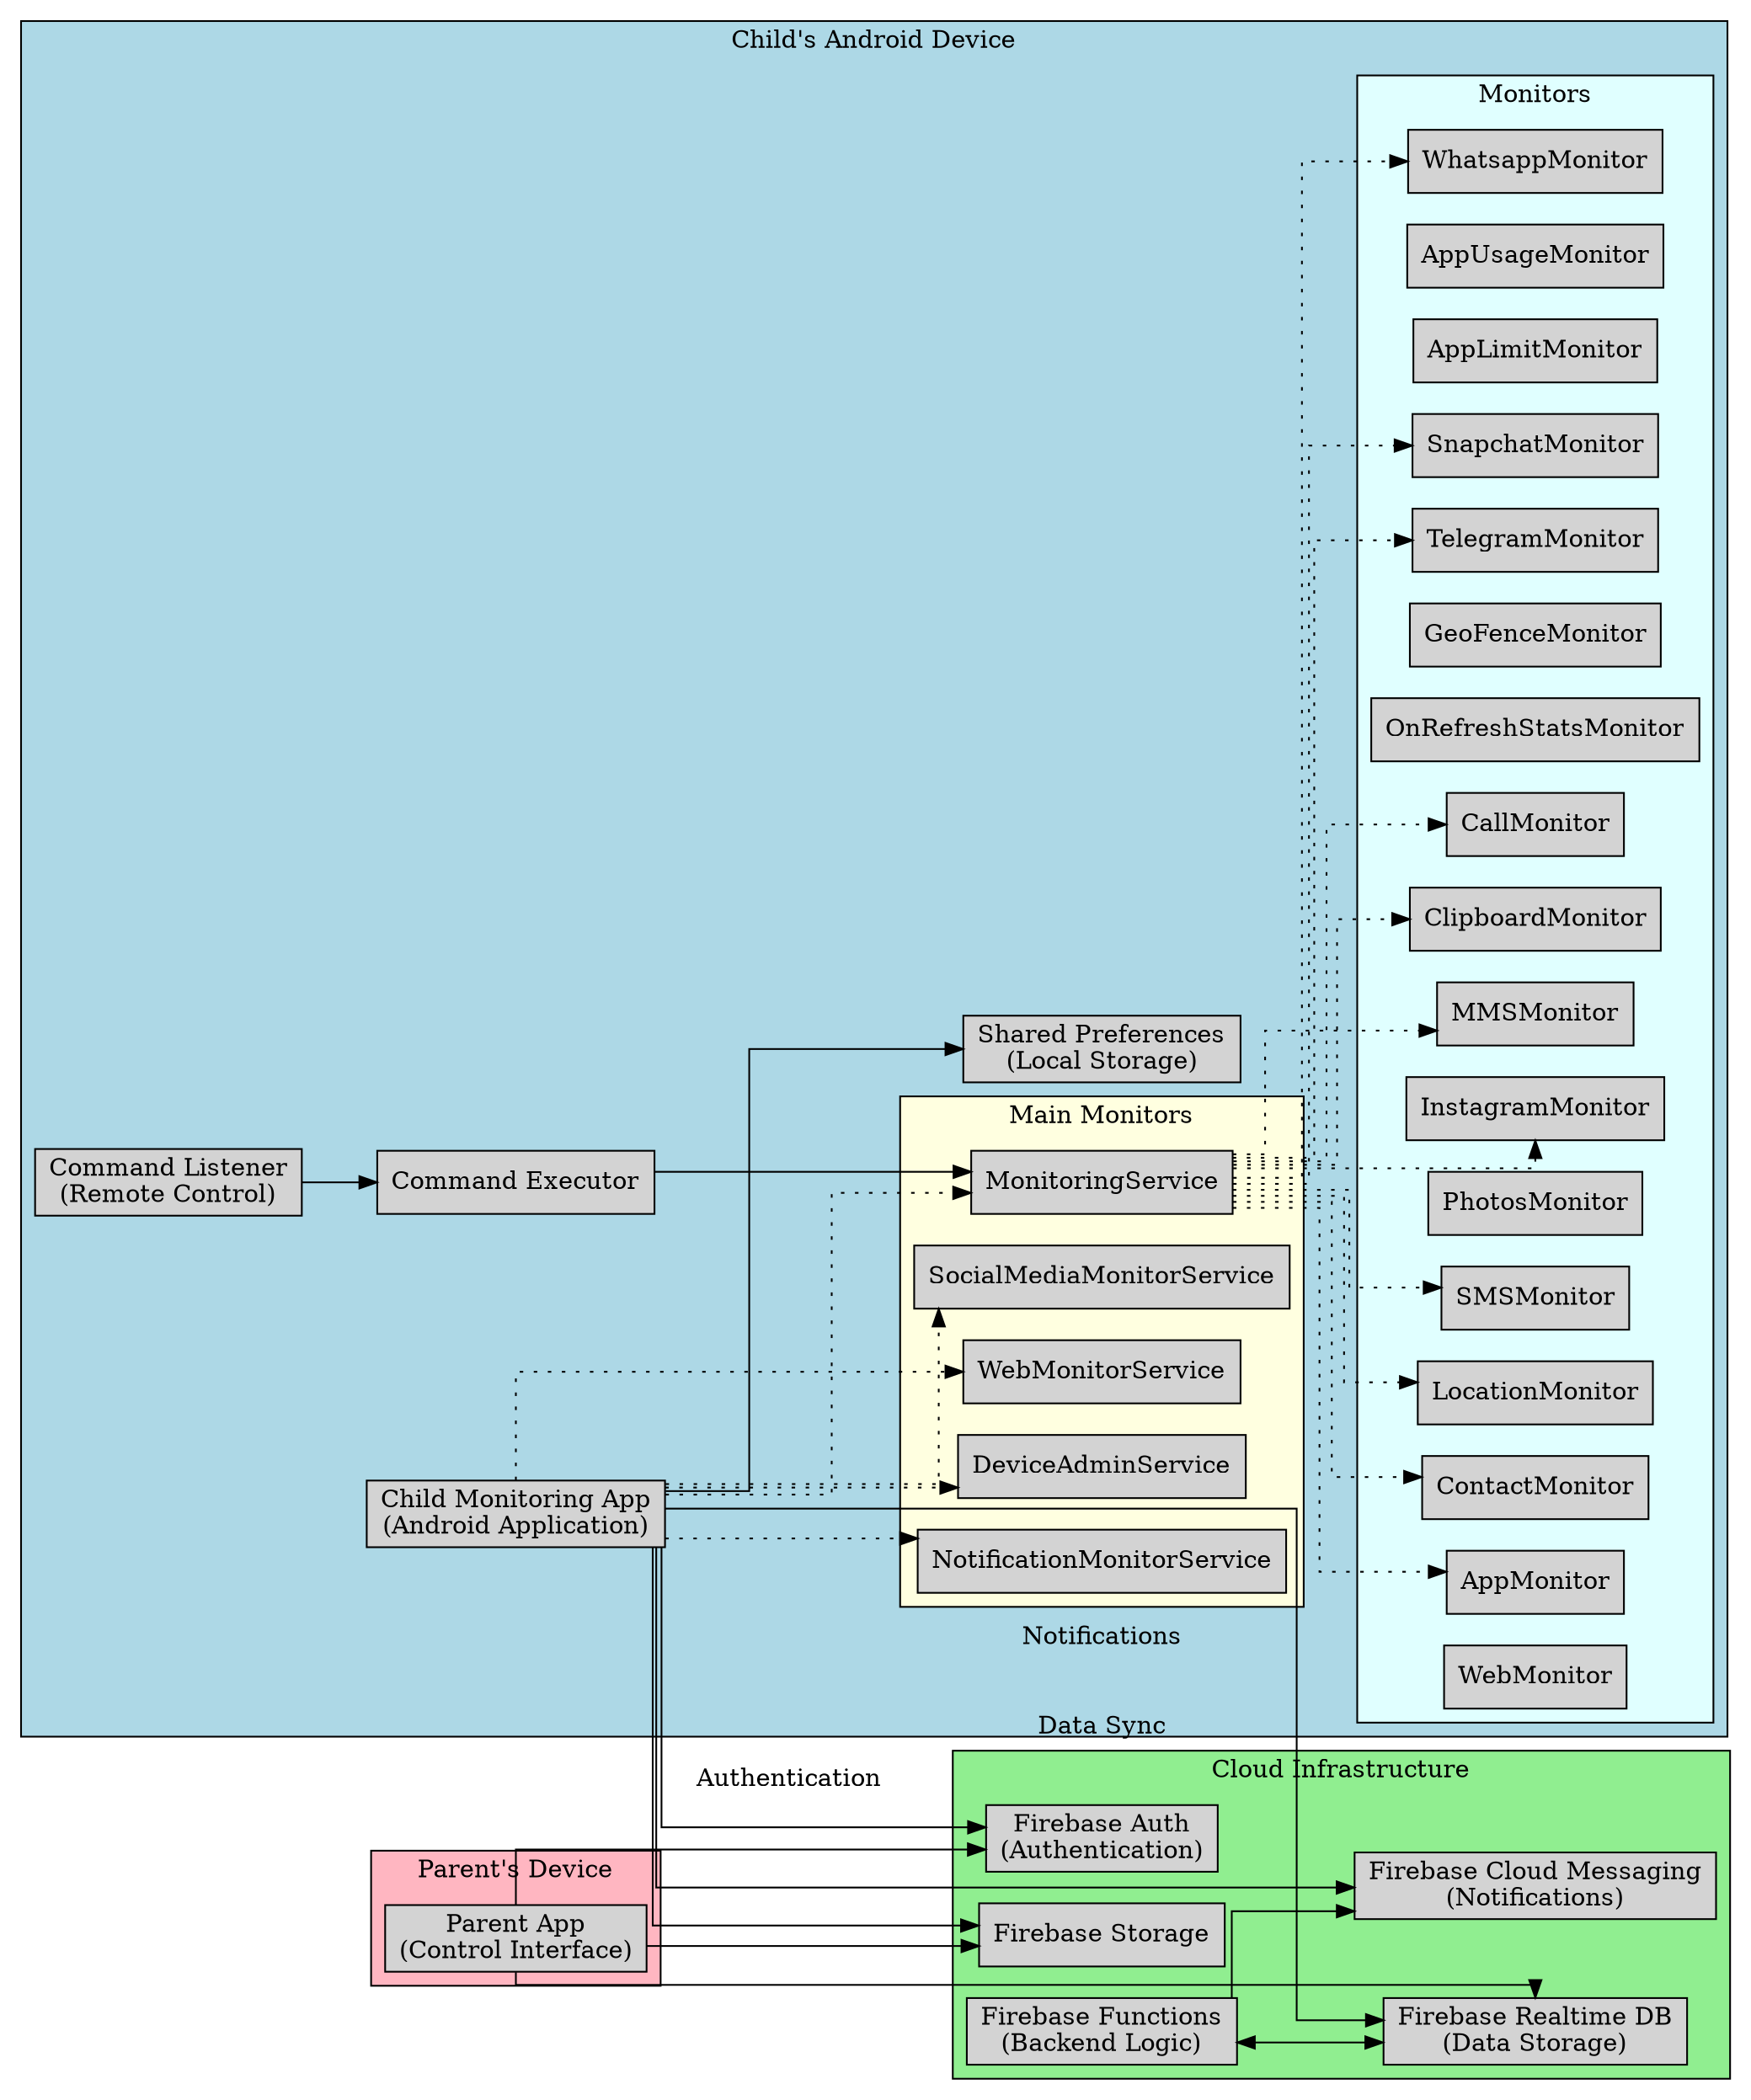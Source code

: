 digraph "Child Monitoring AI Deployment" {
    rankdir = LR;
    splines=ortho;
    node [shape=box, style=filled, fillcolor=lightgrey];
    
    subgraph cluster_mobile {
        label = "Child's Android Device";
        style = filled;
        fillcolor = lightblue;
        
        // Main app components
        ChildMonitoringApp [label="Child Monitoring App\n(Android Application)"];
        
        // Services subcluster
        subgraph cluster_services {
            label = "Main Monitors";
            style = filled;
            fillcolor = lightyellow;
            
            WebMonitorService;
            SocialMediaMonitorService;
            NotificationMonitorService;
            DeviceAdminService;
            MonitoringService;
        }

        // Monitors subcluster
        subgraph cluster_monitors {
            label = "Monitors";
            style = filled;
            fillcolor = lightcyan;
            
            AppMonitor;
            AppUsageMonitor;
            AppLimitMonitor;
            ContactMonitor;
            LocationMonitor;
            GeoFenceMonitor;
            OnRefreshStatsMonitor;
            SMSMonitor;
            MMSMonitor;
            ClipboardMonitor;
            CallMonitor;
            PhotosMonitor;
            InstagramMonitor;
            TelegramMonitor;
            SnapchatMonitor;
            WhatsappMonitor;
            WebMonitor;
        }

        // Local storage
        SharedPreferences [label="Shared Preferences\n(Local Storage)"];

        // Command handling
        CommandListener [label="Command Listener\n(Remote Control)"];
        CommandExecutor [label="Command Executor"];
    }

    subgraph cluster_cloud {
        label = "Cloud Infrastructure";
        style = filled;
        fillcolor = lightgreen;
        
        // Firebase services
        FirebaseStorage [label="Firebase Storage"];
        FirebaseAuth [label="Firebase Auth\n(Authentication)"];
        FirebaseRealtime [label="Firebase Realtime DB\n(Data Storage)"];
        FirebaseMessaging [label="Firebase Cloud Messaging\n(Notifications)"];
        FirebaseFunctions [label="Firebase Functions\n(Backend Logic)"];
    }

    subgraph cluster_parent {
        label = "Parent's Device";
        style = filled;
        fillcolor = lightpink;
        
        MobileApp [label="Parent App\n(Control Interface)"];
    }

    // Service connections
    ChildMonitoringApp -> {WebMonitorService SocialMediaMonitorService NotificationMonitorService MonitoringService DeviceAdminService} [style=dotted];
    ChildMonitoringApp -> FirebaseStorage;
    
    // Monitor connections
    MonitoringService -> {AppMonitor ContactMonitor LocationMonitor SMSMonitor MMSMonitor 
                         ClipboardMonitor CallMonitor InstagramMonitor TelegramMonitor 
                         SnapchatMonitor WhatsappMonitor} [style=dotted];
    
    // Storage connections
    ChildMonitoringApp -> SharedPreferences;
    
    // Command handling connections
    CommandListener -> CommandExecutor;
    CommandExecutor -> MonitoringService;
    
    // Cloud connections
    ChildMonitoringApp -> FirebaseAuth [label="Authentication"];
    ChildMonitoringApp -> FirebaseRealtime [label="Data Sync"];
    ChildMonitoringApp -> FirebaseMessaging [label="Notifications"];
    
    FirebaseFunctions -> FirebaseRealtime [dir=both];
    FirebaseFunctions -> FirebaseMessaging;
    
    // Parent device connections
    MobileApp -> FirebaseAuth;
    MobileApp -> FirebaseRealtime;
    MobileApp -> FirebaseStorage
    
}
